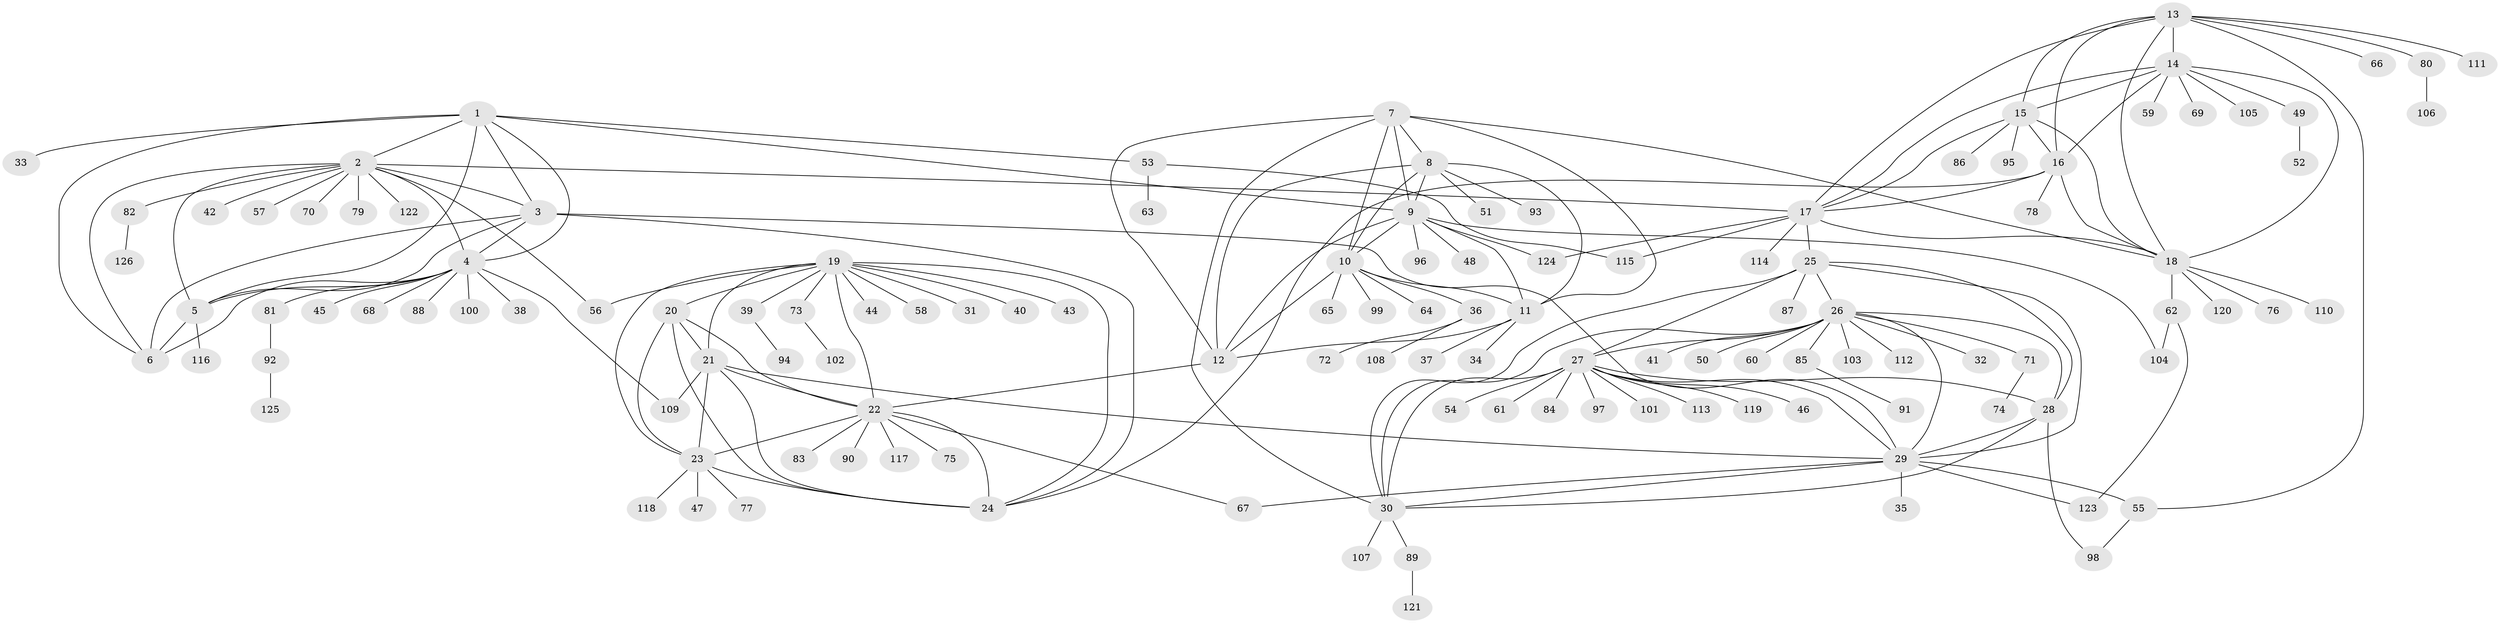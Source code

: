 // coarse degree distribution, {7: 0.02040816326530612, 19: 0.01020408163265306, 14: 0.01020408163265306, 4: 0.030612244897959183, 10: 0.030612244897959183, 6: 0.04081632653061224, 9: 0.02040816326530612, 13: 0.01020408163265306, 5: 0.030612244897959183, 12: 0.01020408163265306, 11: 0.02040816326530612, 1: 0.6632653061224489, 2: 0.10204081632653061}
// Generated by graph-tools (version 1.1) at 2025/52/02/27/25 19:52:21]
// undirected, 126 vertices, 190 edges
graph export_dot {
graph [start="1"]
  node [color=gray90,style=filled];
  1;
  2;
  3;
  4;
  5;
  6;
  7;
  8;
  9;
  10;
  11;
  12;
  13;
  14;
  15;
  16;
  17;
  18;
  19;
  20;
  21;
  22;
  23;
  24;
  25;
  26;
  27;
  28;
  29;
  30;
  31;
  32;
  33;
  34;
  35;
  36;
  37;
  38;
  39;
  40;
  41;
  42;
  43;
  44;
  45;
  46;
  47;
  48;
  49;
  50;
  51;
  52;
  53;
  54;
  55;
  56;
  57;
  58;
  59;
  60;
  61;
  62;
  63;
  64;
  65;
  66;
  67;
  68;
  69;
  70;
  71;
  72;
  73;
  74;
  75;
  76;
  77;
  78;
  79;
  80;
  81;
  82;
  83;
  84;
  85;
  86;
  87;
  88;
  89;
  90;
  91;
  92;
  93;
  94;
  95;
  96;
  97;
  98;
  99;
  100;
  101;
  102;
  103;
  104;
  105;
  106;
  107;
  108;
  109;
  110;
  111;
  112;
  113;
  114;
  115;
  116;
  117;
  118;
  119;
  120;
  121;
  122;
  123;
  124;
  125;
  126;
  1 -- 2;
  1 -- 3;
  1 -- 4;
  1 -- 5;
  1 -- 6;
  1 -- 9;
  1 -- 33;
  1 -- 53;
  2 -- 3;
  2 -- 4;
  2 -- 5;
  2 -- 6;
  2 -- 17;
  2 -- 42;
  2 -- 56;
  2 -- 57;
  2 -- 70;
  2 -- 79;
  2 -- 82;
  2 -- 122;
  3 -- 4;
  3 -- 5;
  3 -- 6;
  3 -- 24;
  3 -- 29;
  4 -- 5;
  4 -- 6;
  4 -- 38;
  4 -- 45;
  4 -- 68;
  4 -- 81;
  4 -- 88;
  4 -- 100;
  4 -- 109;
  5 -- 6;
  5 -- 116;
  7 -- 8;
  7 -- 9;
  7 -- 10;
  7 -- 11;
  7 -- 12;
  7 -- 18;
  7 -- 30;
  8 -- 9;
  8 -- 10;
  8 -- 11;
  8 -- 12;
  8 -- 51;
  8 -- 93;
  9 -- 10;
  9 -- 11;
  9 -- 12;
  9 -- 48;
  9 -- 96;
  9 -- 104;
  9 -- 124;
  10 -- 11;
  10 -- 12;
  10 -- 36;
  10 -- 64;
  10 -- 65;
  10 -- 99;
  11 -- 12;
  11 -- 34;
  11 -- 37;
  12 -- 22;
  13 -- 14;
  13 -- 15;
  13 -- 16;
  13 -- 17;
  13 -- 18;
  13 -- 55;
  13 -- 66;
  13 -- 80;
  13 -- 111;
  14 -- 15;
  14 -- 16;
  14 -- 17;
  14 -- 18;
  14 -- 49;
  14 -- 59;
  14 -- 69;
  14 -- 105;
  15 -- 16;
  15 -- 17;
  15 -- 18;
  15 -- 86;
  15 -- 95;
  16 -- 17;
  16 -- 18;
  16 -- 24;
  16 -- 78;
  17 -- 18;
  17 -- 25;
  17 -- 114;
  17 -- 115;
  17 -- 124;
  18 -- 62;
  18 -- 76;
  18 -- 110;
  18 -- 120;
  19 -- 20;
  19 -- 21;
  19 -- 22;
  19 -- 23;
  19 -- 24;
  19 -- 31;
  19 -- 39;
  19 -- 40;
  19 -- 43;
  19 -- 44;
  19 -- 56;
  19 -- 58;
  19 -- 73;
  20 -- 21;
  20 -- 22;
  20 -- 23;
  20 -- 24;
  21 -- 22;
  21 -- 23;
  21 -- 24;
  21 -- 29;
  21 -- 109;
  22 -- 23;
  22 -- 24;
  22 -- 67;
  22 -- 75;
  22 -- 83;
  22 -- 90;
  22 -- 117;
  23 -- 24;
  23 -- 47;
  23 -- 77;
  23 -- 118;
  25 -- 26;
  25 -- 27;
  25 -- 28;
  25 -- 29;
  25 -- 30;
  25 -- 87;
  26 -- 27;
  26 -- 28;
  26 -- 29;
  26 -- 30;
  26 -- 32;
  26 -- 41;
  26 -- 50;
  26 -- 60;
  26 -- 71;
  26 -- 85;
  26 -- 103;
  26 -- 112;
  27 -- 28;
  27 -- 29;
  27 -- 30;
  27 -- 46;
  27 -- 54;
  27 -- 61;
  27 -- 84;
  27 -- 97;
  27 -- 101;
  27 -- 113;
  27 -- 119;
  28 -- 29;
  28 -- 30;
  28 -- 98;
  29 -- 30;
  29 -- 35;
  29 -- 55;
  29 -- 67;
  29 -- 123;
  30 -- 89;
  30 -- 107;
  36 -- 72;
  36 -- 108;
  39 -- 94;
  49 -- 52;
  53 -- 63;
  53 -- 115;
  55 -- 98;
  62 -- 104;
  62 -- 123;
  71 -- 74;
  73 -- 102;
  80 -- 106;
  81 -- 92;
  82 -- 126;
  85 -- 91;
  89 -- 121;
  92 -- 125;
}
